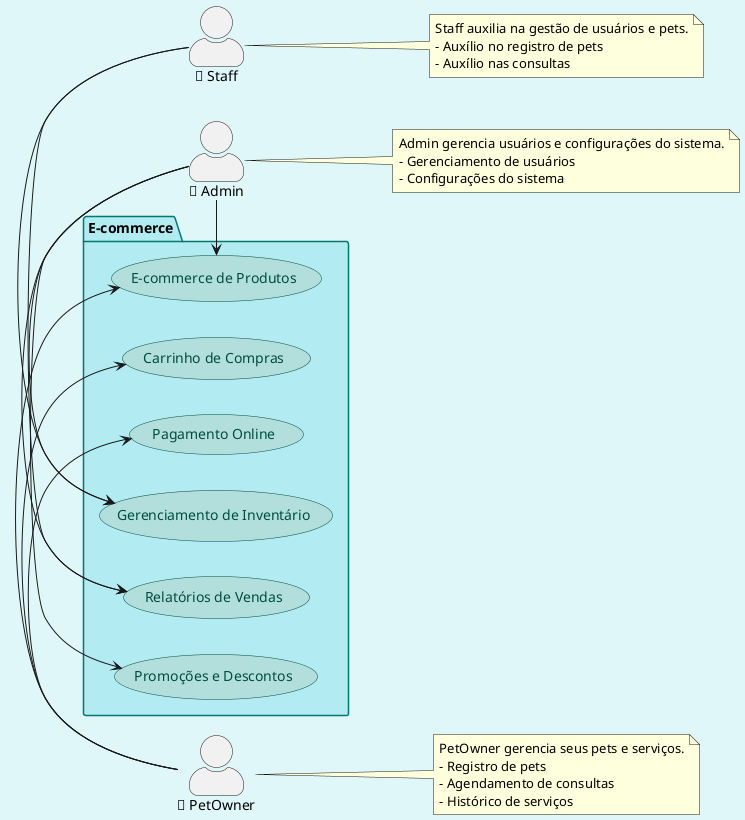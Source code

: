 @startuml
'https://plantuml.com/use-case-diagram
left to right direction
skinparam backgroundColor #E0F7FA
skinparam packageBackgroundColor #B2EBF2
skinparam packageBorderColor #00796B
skinparam actorStyle awesome
skinparam usecase {
    BackgroundColor #B2DFDB
    BorderColor #004D40
    FontColor #004D40
}
hide empty description

actor PetOwner as "👤 PetOwner"
actor Admin as "👤 Admin"
actor Staff as "👤 Staff"

package "E-commerce" {
    PetOwner -> (E-commerce de Produtos)
    PetOwner -> (Carrinho de Compras)
    PetOwner -> (Pagamento Online)
    Admin -> (E-commerce de Produtos)
    Admin -> (Gerenciamento de Inventário)
    Admin -> (Relatórios de Vendas)
    Admin -> (Promoções e Descontos)
    Staff -> (Gerenciamento de Inventário)
    Staff -> (Relatórios de Vendas)
}

note right of PetOwner
    PetOwner gerencia seus pets e serviços.
    - Registro de pets
    - Agendamento de consultas
    - Histórico de serviços
end note

note right of Admin
    Admin gerencia usuários e configurações do sistema.
    - Gerenciamento de usuários
    - Configurações do sistema
end note

note right of Staff
    Staff auxilia na gestão de usuários e pets.
    - Auxílio no registro de pets
    - Auxílio nas consultas
end note

@enduml